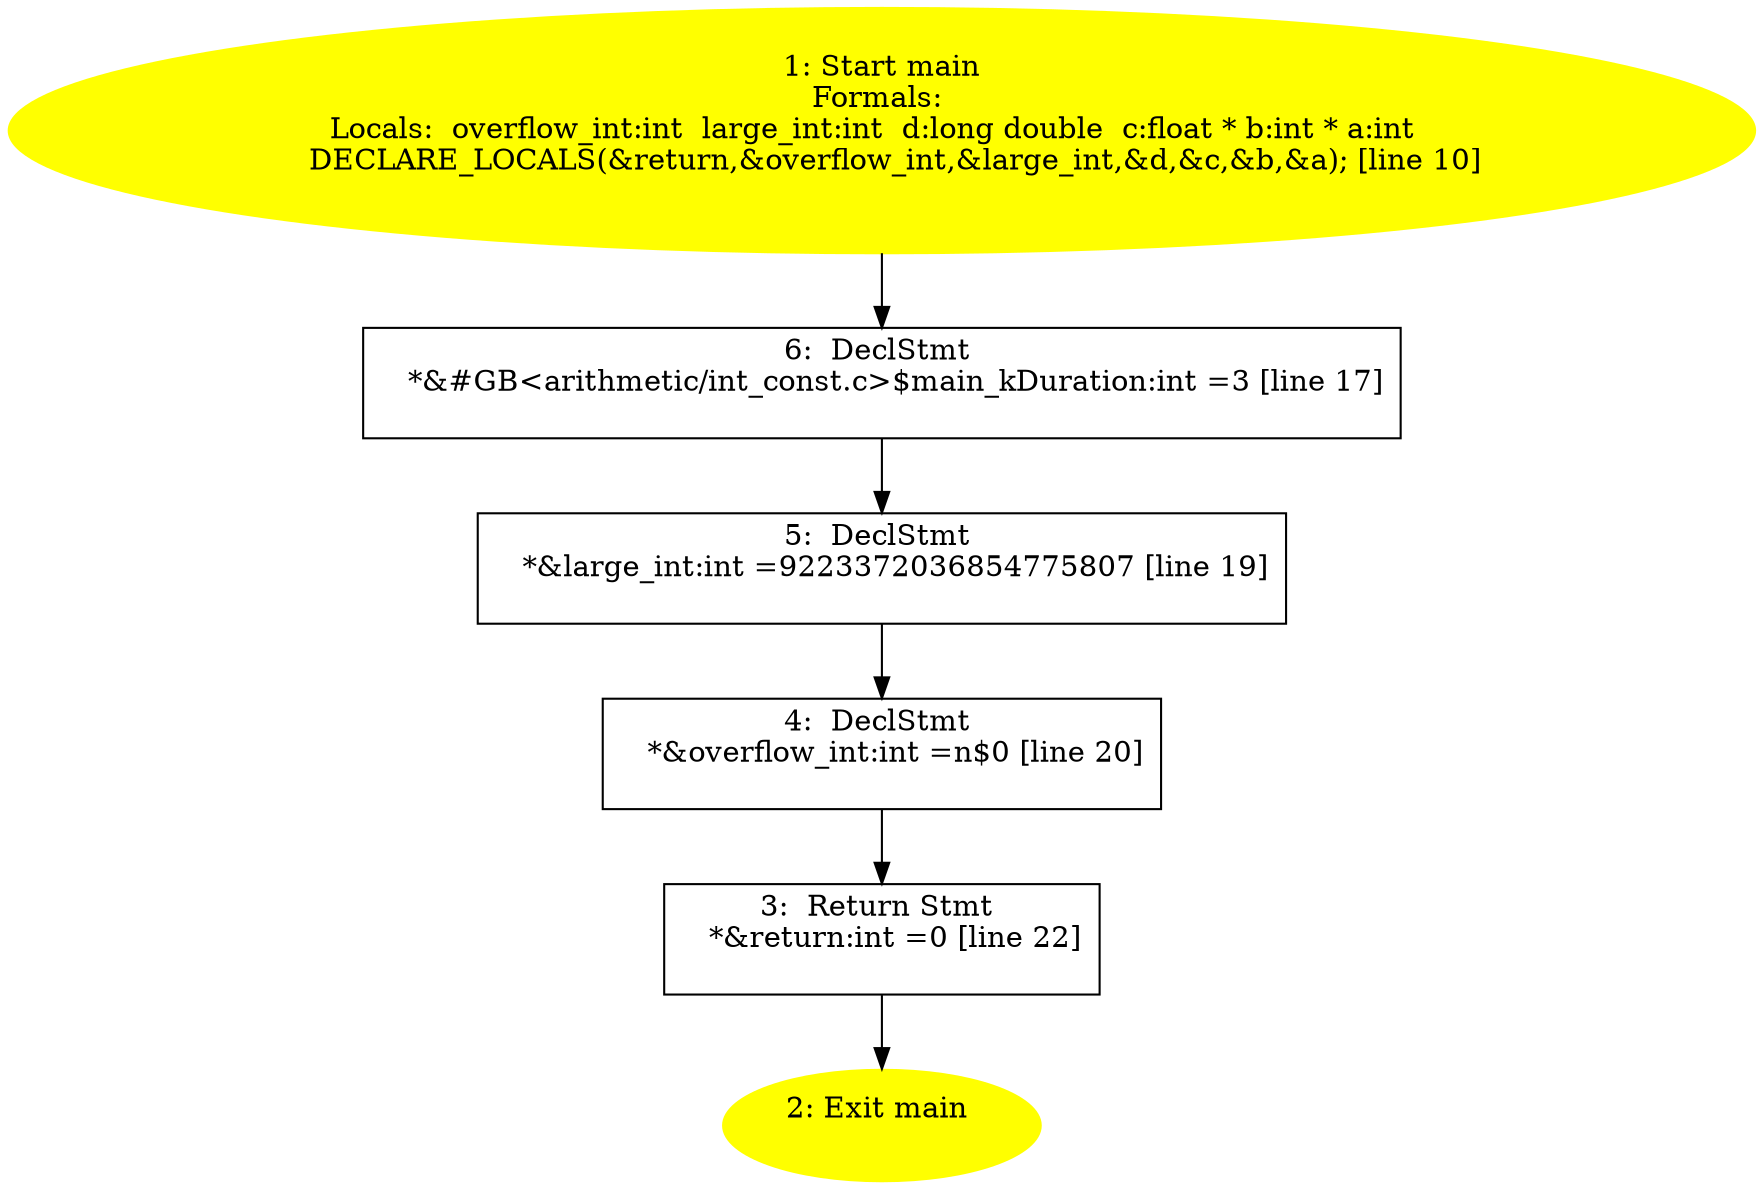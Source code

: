 /* @generated */
digraph iCFG {
"main.fad58de7366495db4650cfefac2fcd61_6" [label="6:  DeclStmt \n   *&#GB<arithmetic/int_const.c>$main_kDuration:int =3 [line 17]\n " shape="box"]
	

	 "main.fad58de7366495db4650cfefac2fcd61_6" -> "main.fad58de7366495db4650cfefac2fcd61_5" ;
"main.fad58de7366495db4650cfefac2fcd61_5" [label="5:  DeclStmt \n   *&large_int:int =9223372036854775807 [line 19]\n " shape="box"]
	

	 "main.fad58de7366495db4650cfefac2fcd61_5" -> "main.fad58de7366495db4650cfefac2fcd61_4" ;
"main.fad58de7366495db4650cfefac2fcd61_4" [label="4:  DeclStmt \n   *&overflow_int:int =n$0 [line 20]\n " shape="box"]
	

	 "main.fad58de7366495db4650cfefac2fcd61_4" -> "main.fad58de7366495db4650cfefac2fcd61_3" ;
"main.fad58de7366495db4650cfefac2fcd61_3" [label="3:  Return Stmt \n   *&return:int =0 [line 22]\n " shape="box"]
	

	 "main.fad58de7366495db4650cfefac2fcd61_3" -> "main.fad58de7366495db4650cfefac2fcd61_2" ;
"main.fad58de7366495db4650cfefac2fcd61_2" [label="2: Exit main \n  " color=yellow style=filled]
	

"main.fad58de7366495db4650cfefac2fcd61_1" [label="1: Start main\nFormals: \nLocals:  overflow_int:int  large_int:int  d:long double  c:float * b:int * a:int  \n   DECLARE_LOCALS(&return,&overflow_int,&large_int,&d,&c,&b,&a); [line 10]\n " color=yellow style=filled]
	

	 "main.fad58de7366495db4650cfefac2fcd61_1" -> "main.fad58de7366495db4650cfefac2fcd61_6" ;
}

